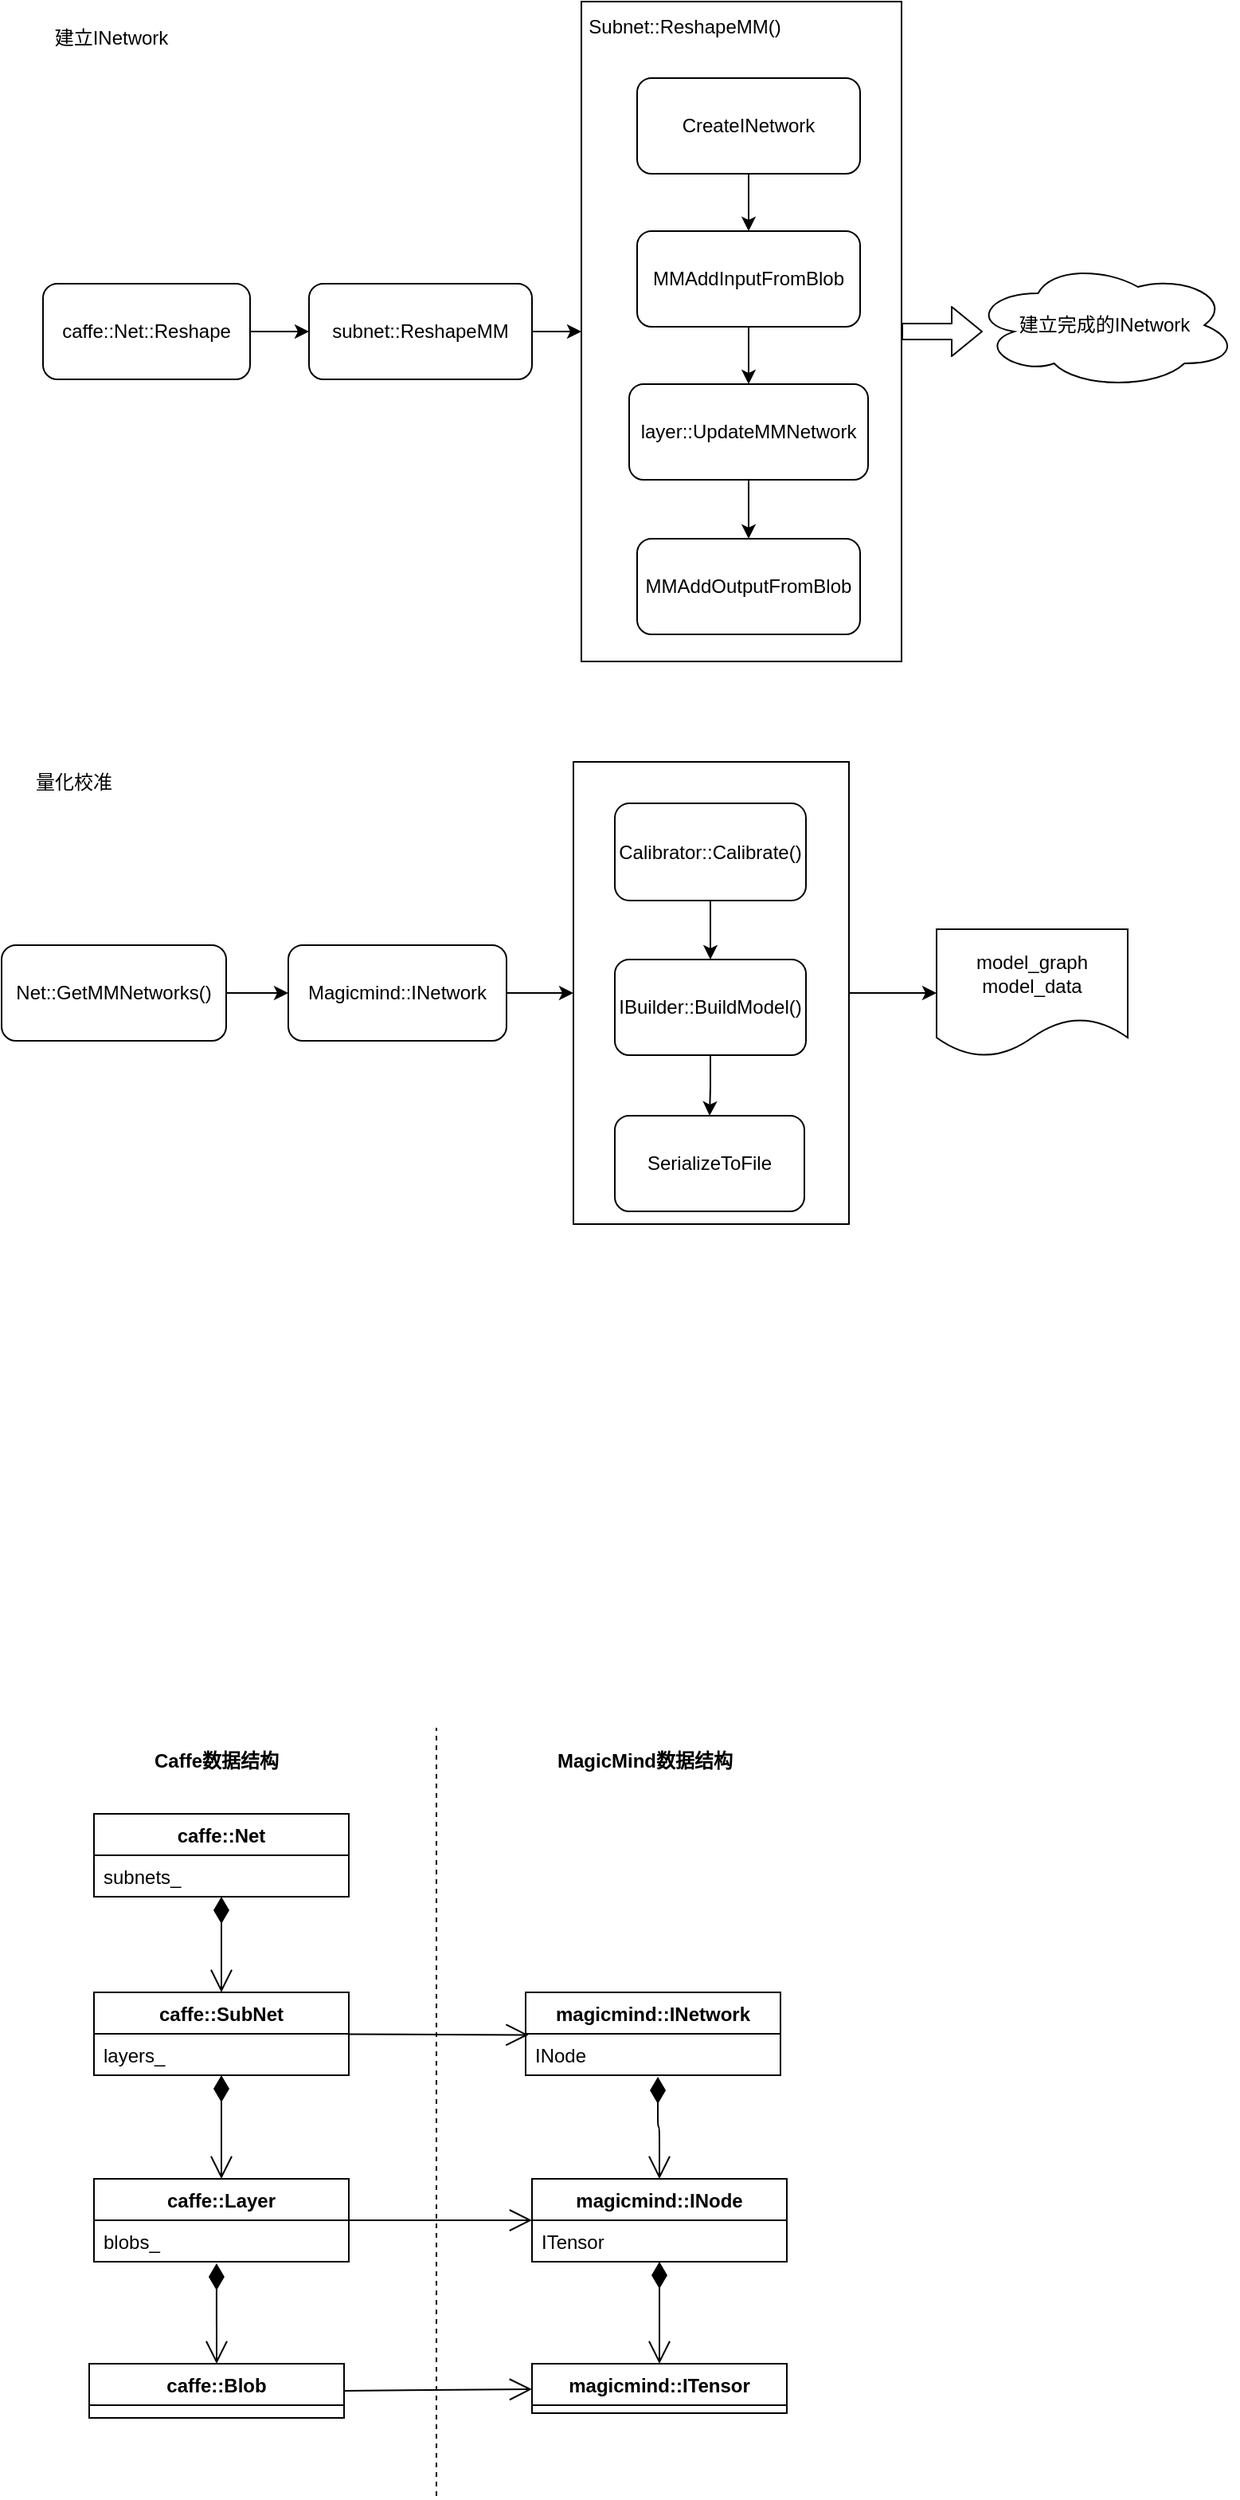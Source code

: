 <mxfile version="14.4.9" type="github">
  <diagram id="Da2FgcRS0lNtr_GlquXT" name="Page-1">
    <mxGraphModel dx="943" dy="536" grid="0" gridSize="10" guides="1" tooltips="1" connect="1" arrows="1" fold="1" page="1" pageScale="1" pageWidth="827" pageHeight="1169" math="0" shadow="0">
      <root>
        <mxCell id="0" />
        <mxCell id="1" parent="0" />
        <mxCell id="Yo1e23CYNAolM4kW2DVx-13" value="" style="edgeStyle=orthogonalEdgeStyle;rounded=0;orthogonalLoop=1;jettySize=auto;html=1;" edge="1" parent="1" source="Yo1e23CYNAolM4kW2DVx-11" target="Yo1e23CYNAolM4kW2DVx-12">
          <mxGeometry relative="1" as="geometry" />
        </mxCell>
        <mxCell id="Yo1e23CYNAolM4kW2DVx-11" value="" style="rounded=0;whiteSpace=wrap;html=1;" vertex="1" parent="1">
          <mxGeometry x="377" y="566" width="173" height="290" as="geometry" />
        </mxCell>
        <mxCell id="dFVc_2Eu70hUE4sODu6U-38" value="" style="rounded=0;whiteSpace=wrap;html=1;" parent="1" vertex="1">
          <mxGeometry x="382" y="89" width="201" height="414" as="geometry" />
        </mxCell>
        <mxCell id="dFVc_2Eu70hUE4sODu6U-7" value="" style="edgeStyle=orthogonalEdgeStyle;rounded=0;orthogonalLoop=1;jettySize=auto;html=1;" parent="1" source="dFVc_2Eu70hUE4sODu6U-3" target="dFVc_2Eu70hUE4sODu6U-6" edge="1">
          <mxGeometry relative="1" as="geometry" />
        </mxCell>
        <mxCell id="dFVc_2Eu70hUE4sODu6U-3" value="caffe::Net::Reshape" style="rounded=1;whiteSpace=wrap;html=1;" parent="1" vertex="1">
          <mxGeometry x="44" y="266" width="130" height="60" as="geometry" />
        </mxCell>
        <mxCell id="dFVc_2Eu70hUE4sODu6U-39" style="edgeStyle=orthogonalEdgeStyle;rounded=0;orthogonalLoop=1;jettySize=auto;html=1;entryX=0;entryY=0.5;entryDx=0;entryDy=0;" parent="1" source="dFVc_2Eu70hUE4sODu6U-6" target="dFVc_2Eu70hUE4sODu6U-38" edge="1">
          <mxGeometry relative="1" as="geometry" />
        </mxCell>
        <mxCell id="dFVc_2Eu70hUE4sODu6U-6" value="subnet::ReshapeMM" style="whiteSpace=wrap;html=1;rounded=1;" parent="1" vertex="1">
          <mxGeometry x="211" y="266" width="140" height="60" as="geometry" />
        </mxCell>
        <mxCell id="Yo1e23CYNAolM4kW2DVx-17" style="edgeStyle=orthogonalEdgeStyle;rounded=0;orthogonalLoop=1;jettySize=auto;html=1;entryX=0.5;entryY=0;entryDx=0;entryDy=0;" edge="1" parent="1" source="dFVc_2Eu70hUE4sODu6U-8" target="dFVc_2Eu70hUE4sODu6U-13">
          <mxGeometry relative="1" as="geometry" />
        </mxCell>
        <mxCell id="dFVc_2Eu70hUE4sODu6U-8" value="layer::UpdateMMNetwork" style="whiteSpace=wrap;html=1;rounded=1;" parent="1" vertex="1">
          <mxGeometry x="412" y="329" width="150" height="60" as="geometry" />
        </mxCell>
        <mxCell id="Yo1e23CYNAolM4kW2DVx-18" value="" style="edgeStyle=orthogonalEdgeStyle;rounded=0;orthogonalLoop=1;jettySize=auto;html=1;" edge="1" parent="1" source="dFVc_2Eu70hUE4sODu6U-11" target="dFVc_2Eu70hUE4sODu6U-8">
          <mxGeometry relative="1" as="geometry" />
        </mxCell>
        <mxCell id="dFVc_2Eu70hUE4sODu6U-11" value="MMAddInputFromBlob" style="whiteSpace=wrap;html=1;rounded=1;" parent="1" vertex="1">
          <mxGeometry x="417" y="233" width="140" height="60" as="geometry" />
        </mxCell>
        <mxCell id="dFVc_2Eu70hUE4sODu6U-13" value="MMAddOutputFromBlob" style="whiteSpace=wrap;html=1;rounded=1;" parent="1" vertex="1">
          <mxGeometry x="417" y="426" width="140" height="60" as="geometry" />
        </mxCell>
        <mxCell id="Yo1e23CYNAolM4kW2DVx-20" value="" style="edgeStyle=orthogonalEdgeStyle;rounded=0;orthogonalLoop=1;jettySize=auto;html=1;" edge="1" parent="1" source="dFVc_2Eu70hUE4sODu6U-30" target="dFVc_2Eu70hUE4sODu6U-11">
          <mxGeometry relative="1" as="geometry" />
        </mxCell>
        <mxCell id="dFVc_2Eu70hUE4sODu6U-30" value="CreateINetwork" style="whiteSpace=wrap;html=1;rounded=1;" parent="1" vertex="1">
          <mxGeometry x="417" y="137" width="140" height="60" as="geometry" />
        </mxCell>
        <mxCell id="dFVc_2Eu70hUE4sODu6U-42" value="" style="edgeStyle=orthogonalEdgeStyle;rounded=0;orthogonalLoop=1;jettySize=auto;html=1;" parent="1" source="dFVc_2Eu70hUE4sODu6U-40" target="dFVc_2Eu70hUE4sODu6U-41" edge="1">
          <mxGeometry relative="1" as="geometry" />
        </mxCell>
        <mxCell id="dFVc_2Eu70hUE4sODu6U-40" value="Net::GetMMNetworks()" style="rounded=1;whiteSpace=wrap;html=1;" parent="1" vertex="1">
          <mxGeometry x="18" y="681" width="141" height="60" as="geometry" />
        </mxCell>
        <mxCell id="Yo1e23CYNAolM4kW2DVx-14" style="edgeStyle=orthogonalEdgeStyle;rounded=0;orthogonalLoop=1;jettySize=auto;html=1;entryX=0;entryY=0.5;entryDx=0;entryDy=0;" edge="1" parent="1" source="dFVc_2Eu70hUE4sODu6U-41" target="Yo1e23CYNAolM4kW2DVx-11">
          <mxGeometry relative="1" as="geometry" />
        </mxCell>
        <mxCell id="dFVc_2Eu70hUE4sODu6U-41" value="Magicmind::INetwork" style="whiteSpace=wrap;html=1;rounded=1;" parent="1" vertex="1">
          <mxGeometry x="198" y="681" width="137" height="60" as="geometry" />
        </mxCell>
        <mxCell id="dFVc_2Eu70hUE4sODu6U-44" value="Subnet::ReshapeMM()" style="text;html=1;strokeColor=none;fillColor=none;align=center;verticalAlign=middle;whiteSpace=wrap;rounded=0;" parent="1" vertex="1">
          <mxGeometry x="427" y="95" width="40" height="20" as="geometry" />
        </mxCell>
        <mxCell id="Yo1e23CYNAolM4kW2DVx-21" value="" style="edgeStyle=orthogonalEdgeStyle;rounded=0;orthogonalLoop=1;jettySize=auto;html=1;" edge="1" parent="1" source="Yo1e23CYNAolM4kW2DVx-2" target="Yo1e23CYNAolM4kW2DVx-4">
          <mxGeometry relative="1" as="geometry" />
        </mxCell>
        <mxCell id="Yo1e23CYNAolM4kW2DVx-2" value="Calibrator::Calibrate()" style="whiteSpace=wrap;html=1;rounded=1;" vertex="1" parent="1">
          <mxGeometry x="403" y="592" width="120" height="61" as="geometry" />
        </mxCell>
        <mxCell id="Yo1e23CYNAolM4kW2DVx-22" value="" style="edgeStyle=orthogonalEdgeStyle;rounded=0;orthogonalLoop=1;jettySize=auto;html=1;" edge="1" parent="1" source="Yo1e23CYNAolM4kW2DVx-4" target="Yo1e23CYNAolM4kW2DVx-10">
          <mxGeometry relative="1" as="geometry" />
        </mxCell>
        <mxCell id="Yo1e23CYNAolM4kW2DVx-4" value="IBuilder::BuildModel()" style="whiteSpace=wrap;html=1;rounded=1;" vertex="1" parent="1">
          <mxGeometry x="403" y="690" width="120" height="60" as="geometry" />
        </mxCell>
        <mxCell id="Yo1e23CYNAolM4kW2DVx-10" value="SerializeToFile" style="whiteSpace=wrap;html=1;rounded=1;" vertex="1" parent="1">
          <mxGeometry x="403" y="788" width="119" height="60" as="geometry" />
        </mxCell>
        <mxCell id="Yo1e23CYNAolM4kW2DVx-12" value="model_graph&lt;br&gt;model_data" style="shape=document;whiteSpace=wrap;html=1;boundedLbl=1;rounded=0;" vertex="1" parent="1">
          <mxGeometry x="605" y="671" width="120" height="80" as="geometry" />
        </mxCell>
        <mxCell id="Yo1e23CYNAolM4kW2DVx-15" value="建立INetwork" style="text;html=1;strokeColor=none;fillColor=none;align=center;verticalAlign=middle;whiteSpace=wrap;rounded=0;" vertex="1" parent="1">
          <mxGeometry x="18" y="102" width="138" height="20" as="geometry" />
        </mxCell>
        <mxCell id="Yo1e23CYNAolM4kW2DVx-16" value="量化校准" style="text;html=1;align=center;verticalAlign=middle;resizable=0;points=[];autosize=1;" vertex="1" parent="1">
          <mxGeometry x="34" y="570" width="58" height="18" as="geometry" />
        </mxCell>
        <mxCell id="Yo1e23CYNAolM4kW2DVx-23" value="" style="shape=flexArrow;endArrow=classic;html=1;exitX=1;exitY=0.5;exitDx=0;exitDy=0;" edge="1" parent="1" source="dFVc_2Eu70hUE4sODu6U-38">
          <mxGeometry width="50" height="50" relative="1" as="geometry">
            <mxPoint x="600" y="302" as="sourcePoint" />
            <mxPoint x="634" y="296" as="targetPoint" />
          </mxGeometry>
        </mxCell>
        <mxCell id="Yo1e23CYNAolM4kW2DVx-24" value="建立完成的INetwork" style="ellipse;shape=cloud;whiteSpace=wrap;html=1;" vertex="1" parent="1">
          <mxGeometry x="627" y="252" width="167" height="80" as="geometry" />
        </mxCell>
        <mxCell id="Yo1e23CYNAolM4kW2DVx-55" value="caffe::Net" style="swimlane;fontStyle=1;align=center;verticalAlign=top;childLayout=stackLayout;horizontal=1;startSize=26;horizontalStack=0;resizeParent=1;resizeParentMax=0;resizeLast=0;collapsible=1;marginBottom=0;" vertex="1" parent="1">
          <mxGeometry x="76" y="1226" width="160" height="52" as="geometry" />
        </mxCell>
        <mxCell id="Yo1e23CYNAolM4kW2DVx-56" value="subnets_" style="text;strokeColor=none;fillColor=none;align=left;verticalAlign=top;spacingLeft=4;spacingRight=4;overflow=hidden;rotatable=0;points=[[0,0.5],[1,0.5]];portConstraint=eastwest;" vertex="1" parent="Yo1e23CYNAolM4kW2DVx-55">
          <mxGeometry y="26" width="160" height="26" as="geometry" />
        </mxCell>
        <mxCell id="Yo1e23CYNAolM4kW2DVx-58" value="caffe::SubNet" style="swimlane;fontStyle=1;align=center;verticalAlign=top;childLayout=stackLayout;horizontal=1;startSize=26;horizontalStack=0;resizeParent=1;resizeParentMax=0;resizeLast=0;collapsible=1;marginBottom=0;" vertex="1" parent="1">
          <mxGeometry x="76" y="1338" width="160" height="52" as="geometry" />
        </mxCell>
        <mxCell id="Yo1e23CYNAolM4kW2DVx-59" value="layers_" style="text;strokeColor=none;fillColor=none;align=left;verticalAlign=top;spacingLeft=4;spacingRight=4;overflow=hidden;rotatable=0;points=[[0,0.5],[1,0.5]];portConstraint=eastwest;" vertex="1" parent="Yo1e23CYNAolM4kW2DVx-58">
          <mxGeometry y="26" width="160" height="26" as="geometry" />
        </mxCell>
        <mxCell id="Yo1e23CYNAolM4kW2DVx-61" value="" style="endArrow=open;html=1;endSize=12;startArrow=diamondThin;startSize=14;startFill=1;edgeStyle=orthogonalEdgeStyle;align=left;verticalAlign=bottom;exitX=0.5;exitY=1;exitDx=0;exitDy=0;" edge="1" parent="1" target="Yo1e23CYNAolM4kW2DVx-58" source="Yo1e23CYNAolM4kW2DVx-55">
          <mxGeometry x="-0.308" y="7" relative="1" as="geometry">
            <mxPoint x="156" y="1286" as="sourcePoint" />
            <mxPoint x="322" y="1303" as="targetPoint" />
            <Array as="points" />
            <mxPoint as="offset" />
          </mxGeometry>
        </mxCell>
        <mxCell id="Yo1e23CYNAolM4kW2DVx-62" value="caffe::Layer" style="swimlane;fontStyle=1;align=center;verticalAlign=top;childLayout=stackLayout;horizontal=1;startSize=26;horizontalStack=0;resizeParent=1;resizeParentMax=0;resizeLast=0;collapsible=1;marginBottom=0;" vertex="1" parent="1">
          <mxGeometry x="76" y="1455" width="160" height="52" as="geometry" />
        </mxCell>
        <mxCell id="Yo1e23CYNAolM4kW2DVx-63" value="blobs_" style="text;strokeColor=none;fillColor=none;align=left;verticalAlign=top;spacingLeft=4;spacingRight=4;overflow=hidden;rotatable=0;points=[[0,0.5],[1,0.5]];portConstraint=eastwest;" vertex="1" parent="Yo1e23CYNAolM4kW2DVx-62">
          <mxGeometry y="26" width="160" height="26" as="geometry" />
        </mxCell>
        <mxCell id="Yo1e23CYNAolM4kW2DVx-65" value="" style="endArrow=open;html=1;endSize=12;startArrow=diamondThin;startSize=14;startFill=1;edgeStyle=orthogonalEdgeStyle;align=left;verticalAlign=bottom;exitX=0.5;exitY=1;exitDx=0;exitDy=0;entryX=0.5;entryY=0;entryDx=0;entryDy=0;" edge="1" parent="1" source="Yo1e23CYNAolM4kW2DVx-58" target="Yo1e23CYNAolM4kW2DVx-62">
          <mxGeometry x="-0.088" y="6" relative="1" as="geometry">
            <mxPoint x="177" y="1426" as="sourcePoint" />
            <mxPoint x="337" y="1426" as="targetPoint" />
            <mxPoint as="offset" />
          </mxGeometry>
        </mxCell>
        <mxCell id="Yo1e23CYNAolM4kW2DVx-66" value="magicmind::INetwork" style="swimlane;fontStyle=1;align=center;verticalAlign=top;childLayout=stackLayout;horizontal=1;startSize=26;horizontalStack=0;resizeParent=1;resizeParentMax=0;resizeLast=0;collapsible=1;marginBottom=0;" vertex="1" parent="1">
          <mxGeometry x="347" y="1338" width="160" height="52" as="geometry" />
        </mxCell>
        <mxCell id="Yo1e23CYNAolM4kW2DVx-67" value="INode" style="text;strokeColor=none;fillColor=none;align=left;verticalAlign=top;spacingLeft=4;spacingRight=4;overflow=hidden;rotatable=0;points=[[0,0.5],[1,0.5]];portConstraint=eastwest;" vertex="1" parent="Yo1e23CYNAolM4kW2DVx-66">
          <mxGeometry y="26" width="160" height="26" as="geometry" />
        </mxCell>
        <mxCell id="Yo1e23CYNAolM4kW2DVx-70" value="caffe::Blob" style="swimlane;fontStyle=1;align=center;verticalAlign=top;childLayout=stackLayout;horizontal=1;startSize=26;horizontalStack=0;resizeParent=1;resizeParentMax=0;resizeLast=0;collapsible=1;marginBottom=0;" vertex="1" parent="1">
          <mxGeometry x="73" y="1571" width="160" height="34" as="geometry" />
        </mxCell>
        <mxCell id="Yo1e23CYNAolM4kW2DVx-73" value="" style="endArrow=open;html=1;endSize=12;startArrow=diamondThin;startSize=14;startFill=1;edgeStyle=orthogonalEdgeStyle;align=left;verticalAlign=bottom;exitX=0.481;exitY=1.038;exitDx=0;exitDy=0;entryX=0.5;entryY=0;entryDx=0;entryDy=0;exitPerimeter=0;" edge="1" parent="1" target="Yo1e23CYNAolM4kW2DVx-70" source="Yo1e23CYNAolM4kW2DVx-63">
          <mxGeometry x="-0.088" y="6" relative="1" as="geometry">
            <mxPoint x="153" y="1514.0" as="sourcePoint" />
            <mxPoint x="334" y="1542" as="targetPoint" />
            <mxPoint as="offset" />
          </mxGeometry>
        </mxCell>
        <mxCell id="Yo1e23CYNAolM4kW2DVx-79" value="magicmind::INode" style="swimlane;fontStyle=1;align=center;verticalAlign=top;childLayout=stackLayout;horizontal=1;startSize=26;horizontalStack=0;resizeParent=1;resizeParentMax=0;resizeLast=0;collapsible=1;marginBottom=0;" vertex="1" parent="1">
          <mxGeometry x="351" y="1455" width="160" height="52" as="geometry" />
        </mxCell>
        <mxCell id="Yo1e23CYNAolM4kW2DVx-80" value="ITensor" style="text;strokeColor=none;fillColor=none;align=left;verticalAlign=top;spacingLeft=4;spacingRight=4;overflow=hidden;rotatable=0;points=[[0,0.5],[1,0.5]];portConstraint=eastwest;" vertex="1" parent="Yo1e23CYNAolM4kW2DVx-79">
          <mxGeometry y="26" width="160" height="26" as="geometry" />
        </mxCell>
        <mxCell id="Yo1e23CYNAolM4kW2DVx-81" value="" style="endArrow=open;html=1;endSize=12;startArrow=diamondThin;startSize=14;startFill=1;edgeStyle=orthogonalEdgeStyle;align=left;verticalAlign=bottom;exitX=0.519;exitY=1.038;exitDx=0;exitDy=0;exitPerimeter=0;" edge="1" parent="1" target="Yo1e23CYNAolM4kW2DVx-79" source="Yo1e23CYNAolM4kW2DVx-67">
          <mxGeometry x="-0.308" y="7" relative="1" as="geometry">
            <mxPoint x="431" y="1400" as="sourcePoint" />
            <mxPoint x="597" y="1420" as="targetPoint" />
            <Array as="points" />
            <mxPoint as="offset" />
          </mxGeometry>
        </mxCell>
        <mxCell id="Yo1e23CYNAolM4kW2DVx-82" value="magicmind::ITensor" style="swimlane;fontStyle=1;align=center;verticalAlign=top;childLayout=stackLayout;horizontal=1;startSize=26;horizontalStack=0;resizeParent=1;resizeParentMax=0;resizeLast=0;collapsible=1;marginBottom=0;" vertex="1" parent="1">
          <mxGeometry x="351" y="1571" width="160" height="31" as="geometry" />
        </mxCell>
        <mxCell id="Yo1e23CYNAolM4kW2DVx-84" value="" style="endArrow=open;html=1;endSize=12;startArrow=diamondThin;startSize=14;startFill=1;edgeStyle=orthogonalEdgeStyle;align=left;verticalAlign=bottom;exitX=0.5;exitY=1;exitDx=0;exitDy=0;" edge="1" parent="1" target="Yo1e23CYNAolM4kW2DVx-82" source="Yo1e23CYNAolM4kW2DVx-79">
          <mxGeometry x="-0.308" y="7" relative="1" as="geometry">
            <mxPoint x="435" y="1525" as="sourcePoint" />
            <mxPoint x="601" y="1542.01" as="targetPoint" />
            <Array as="points" />
            <mxPoint as="offset" />
          </mxGeometry>
        </mxCell>
        <mxCell id="Yo1e23CYNAolM4kW2DVx-85" value="MagicMind数据结构" style="text;align=center;fontStyle=1;verticalAlign=middle;spacingLeft=3;spacingRight=3;strokeColor=none;rotatable=0;points=[[0,0.5],[1,0.5]];portConstraint=eastwest;" vertex="1" parent="1">
          <mxGeometry x="382" y="1179" width="80" height="26" as="geometry" />
        </mxCell>
        <mxCell id="Yo1e23CYNAolM4kW2DVx-86" value="Caffe数据结构" style="text;align=center;fontStyle=1;verticalAlign=middle;spacingLeft=3;spacingRight=3;strokeColor=none;rotatable=0;points=[[0,0.5],[1,0.5]];portConstraint=eastwest;" vertex="1" parent="1">
          <mxGeometry x="113" y="1179" width="80" height="26" as="geometry" />
        </mxCell>
        <mxCell id="Yo1e23CYNAolM4kW2DVx-87" value="" style="endArrow=open;endFill=1;endSize=12;html=1;entryX=0.011;entryY=0.027;entryDx=0;entryDy=0;entryPerimeter=0;exitX=1.002;exitY=0.011;exitDx=0;exitDy=0;exitPerimeter=0;" edge="1" parent="1" source="Yo1e23CYNAolM4kW2DVx-59" target="Yo1e23CYNAolM4kW2DVx-67">
          <mxGeometry width="160" relative="1" as="geometry">
            <mxPoint x="236" y="1363.31" as="sourcePoint" />
            <mxPoint x="396" y="1363.31" as="targetPoint" />
          </mxGeometry>
        </mxCell>
        <mxCell id="Yo1e23CYNAolM4kW2DVx-88" value="" style="endArrow=open;endFill=1;endSize=12;html=1;entryX=0;entryY=0.5;entryDx=0;entryDy=0;" edge="1" parent="1" target="Yo1e23CYNAolM4kW2DVx-79">
          <mxGeometry width="160" relative="1" as="geometry">
            <mxPoint x="236" y="1481" as="sourcePoint" />
            <mxPoint x="358.76" y="1374.702" as="targetPoint" />
          </mxGeometry>
        </mxCell>
        <mxCell id="Yo1e23CYNAolM4kW2DVx-89" value="" style="endArrow=open;endFill=1;endSize=12;html=1;exitX=1;exitY=0.5;exitDx=0;exitDy=0;" edge="1" parent="1" source="Yo1e23CYNAolM4kW2DVx-70">
          <mxGeometry width="160" relative="1" as="geometry">
            <mxPoint x="257.76" y="1384" as="sourcePoint" />
            <mxPoint x="351" y="1587" as="targetPoint" />
          </mxGeometry>
        </mxCell>
        <mxCell id="Yo1e23CYNAolM4kW2DVx-90" value="" style="endArrow=none;dashed=1;html=1;" edge="1" parent="1">
          <mxGeometry width="50" height="50" relative="1" as="geometry">
            <mxPoint x="291" y="1654" as="sourcePoint" />
            <mxPoint x="291" y="1172" as="targetPoint" />
          </mxGeometry>
        </mxCell>
      </root>
    </mxGraphModel>
  </diagram>
</mxfile>
